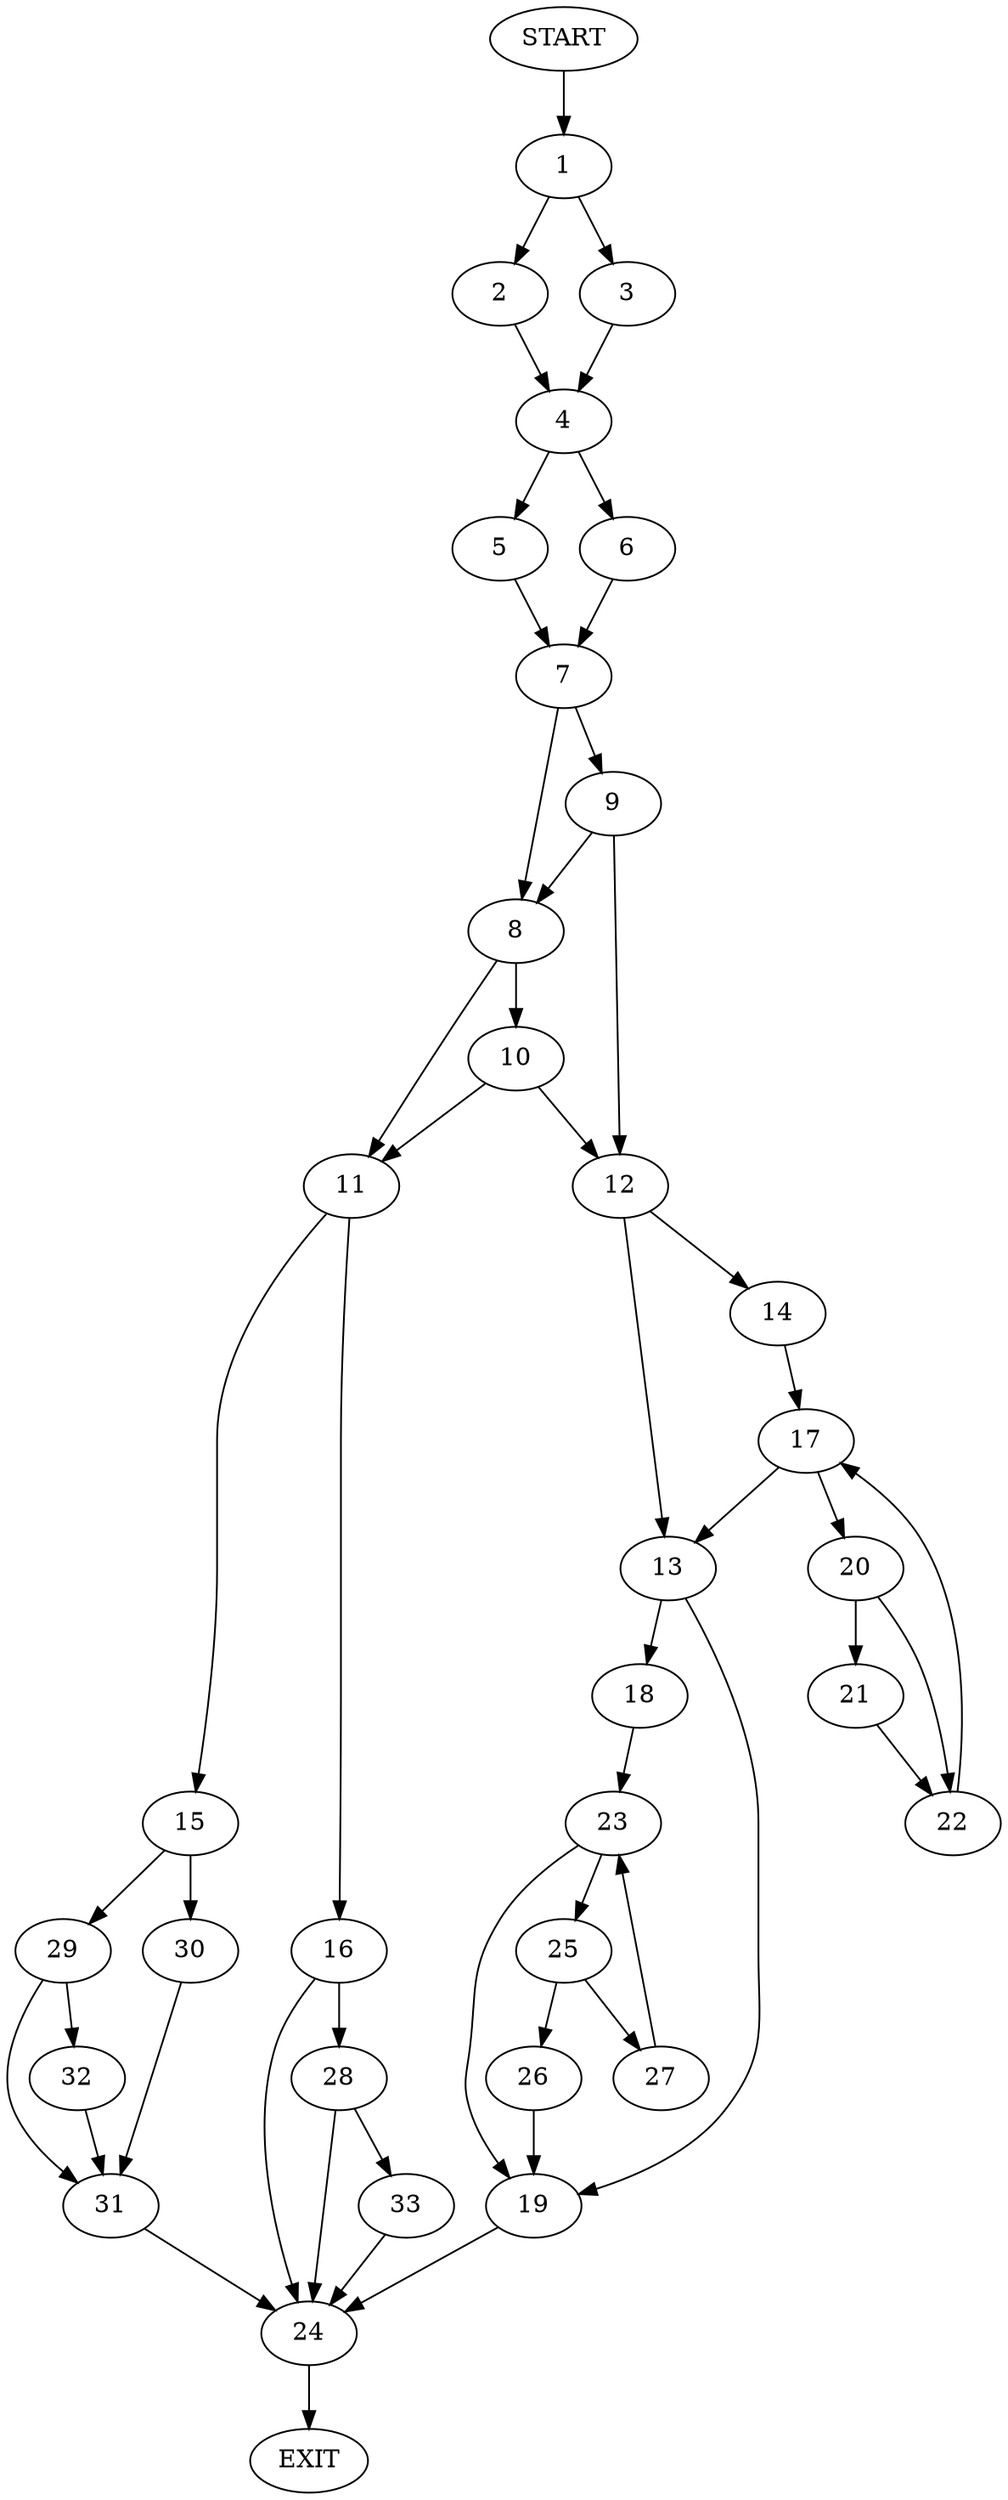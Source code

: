 digraph {
0 [label="START"]
34 [label="EXIT"]
0 -> 1
1 -> 2
1 -> 3
3 -> 4
2 -> 4
4 -> 5
4 -> 6
6 -> 7
5 -> 7
7 -> 8
7 -> 9
8 -> 10
8 -> 11
9 -> 8
9 -> 12
12 -> 13
12 -> 14
10 -> 12
10 -> 11
11 -> 15
11 -> 16
14 -> 17
13 -> 18
13 -> 19
17 -> 13
17 -> 20
20 -> 21
20 -> 22
21 -> 22
22 -> 17
18 -> 23
19 -> 24
23 -> 25
23 -> 19
25 -> 26
25 -> 27
26 -> 19
27 -> 23
24 -> 34
16 -> 24
16 -> 28
15 -> 29
15 -> 30
29 -> 31
29 -> 32
30 -> 31
31 -> 24
32 -> 31
28 -> 24
28 -> 33
33 -> 24
}
